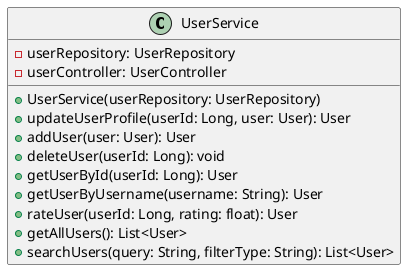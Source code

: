 @startuml

class UserService {
  - userRepository: UserRepository
  - userController: UserController
  + UserService(userRepository: UserRepository)
  + updateUserProfile(userId: Long, user: User): User
  + addUser(user: User): User
  + deleteUser(userId: Long): void
  + getUserById(userId: Long): User
  + getUserByUsername(username: String): User
  + rateUser(userId: Long, rating: float): User
  + getAllUsers(): List<User>
  + searchUsers(query: String, filterType: String): List<User>
}

@enduml
